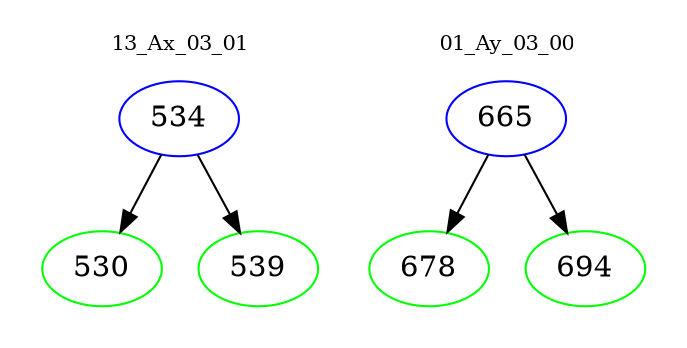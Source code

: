 digraph{
subgraph cluster_0 {
color = white
label = "13_Ax_03_01";
fontsize=10;
T0_534 [label="534", color="blue"]
T0_534 -> T0_530 [color="black"]
T0_530 [label="530", color="green"]
T0_534 -> T0_539 [color="black"]
T0_539 [label="539", color="green"]
}
subgraph cluster_1 {
color = white
label = "01_Ay_03_00";
fontsize=10;
T1_665 [label="665", color="blue"]
T1_665 -> T1_678 [color="black"]
T1_678 [label="678", color="green"]
T1_665 -> T1_694 [color="black"]
T1_694 [label="694", color="green"]
}
}
